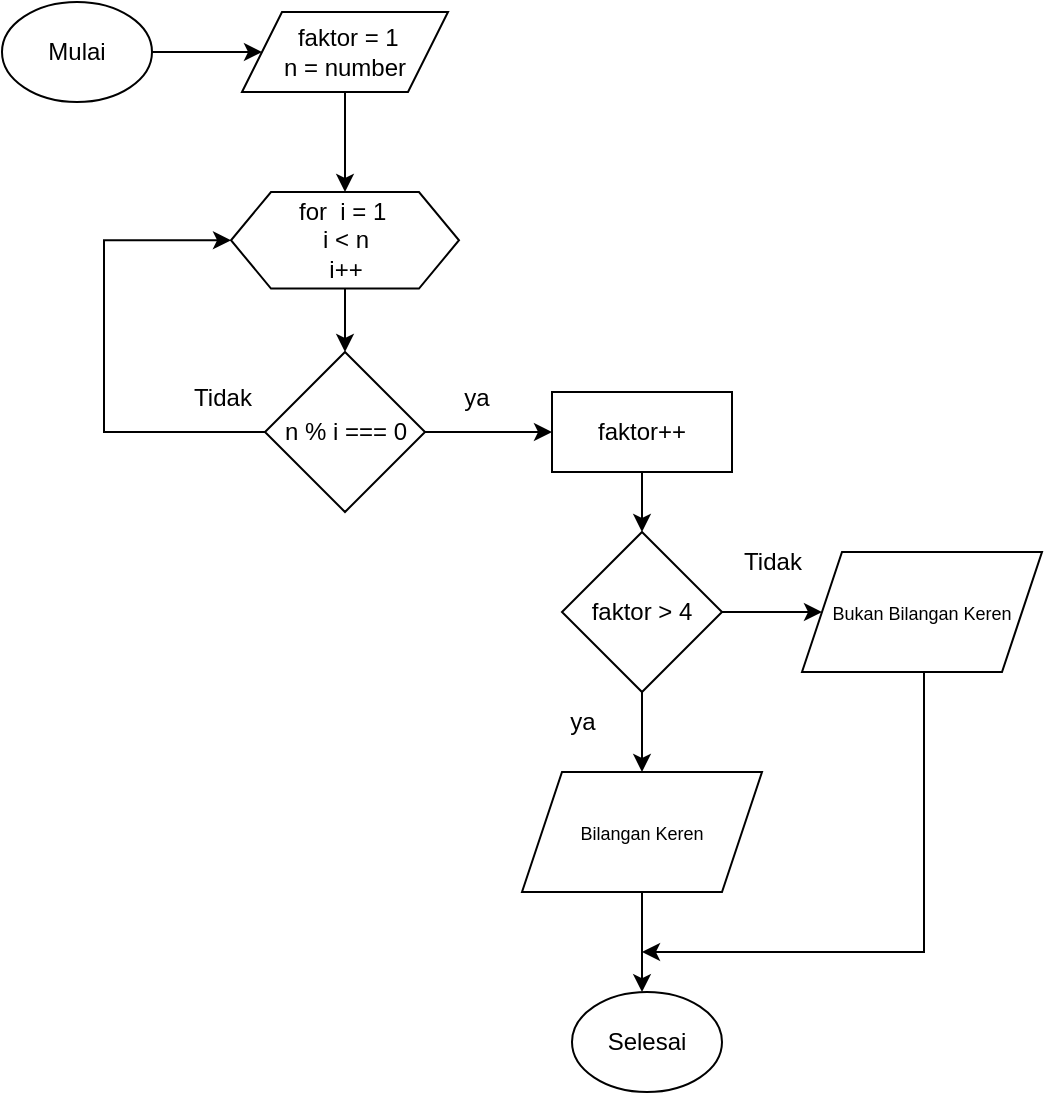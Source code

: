 <mxfile version="22.0.8" type="google">
  <diagram name="Page-1" id="0ZtLBjY4rMmpAfFN9sm8">
    <mxGraphModel grid="1" page="1" gridSize="10" guides="1" tooltips="1" connect="1" arrows="1" fold="1" pageScale="1" pageWidth="850" pageHeight="1100" math="0" shadow="0">
      <root>
        <mxCell id="0" />
        <mxCell id="1" parent="0" />
        <mxCell id="321NKDd4tPYKAIdIWUOm-12" value="" style="edgeStyle=orthogonalEdgeStyle;rounded=0;orthogonalLoop=1;jettySize=auto;html=1;" edge="1" parent="1" source="321NKDd4tPYKAIdIWUOm-1" target="321NKDd4tPYKAIdIWUOm-2">
          <mxGeometry relative="1" as="geometry" />
        </mxCell>
        <mxCell id="321NKDd4tPYKAIdIWUOm-1" value="Mulai" style="ellipse;whiteSpace=wrap;html=1;" vertex="1" parent="1">
          <mxGeometry x="80" y="45" width="75" height="50" as="geometry" />
        </mxCell>
        <mxCell id="321NKDd4tPYKAIdIWUOm-32" style="edgeStyle=orthogonalEdgeStyle;rounded=0;orthogonalLoop=1;jettySize=auto;html=1;exitX=0.5;exitY=1;exitDx=0;exitDy=0;entryX=0.5;entryY=0;entryDx=0;entryDy=0;" edge="1" parent="1" source="321NKDd4tPYKAIdIWUOm-2" target="321NKDd4tPYKAIdIWUOm-4">
          <mxGeometry relative="1" as="geometry" />
        </mxCell>
        <mxCell id="321NKDd4tPYKAIdIWUOm-2" value="&amp;nbsp;faktor = 1&lt;br&gt;n = number" style="shape=parallelogram;perimeter=parallelogramPerimeter;whiteSpace=wrap;html=1;fixedSize=1;" vertex="1" parent="1">
          <mxGeometry x="200" y="50" width="103" height="40" as="geometry" />
        </mxCell>
        <mxCell id="321NKDd4tPYKAIdIWUOm-30" value="" style="edgeStyle=orthogonalEdgeStyle;rounded=0;orthogonalLoop=1;jettySize=auto;html=1;" edge="1" parent="1" source="321NKDd4tPYKAIdIWUOm-4" target="321NKDd4tPYKAIdIWUOm-5">
          <mxGeometry relative="1" as="geometry" />
        </mxCell>
        <mxCell id="321NKDd4tPYKAIdIWUOm-4" value="for&amp;nbsp; i = 1&amp;nbsp;&lt;br&gt;i &amp;lt; n&lt;br&gt;i++&lt;br&gt;" style="shape=hexagon;perimeter=hexagonPerimeter2;whiteSpace=wrap;html=1;fixedSize=1;" vertex="1" parent="1">
          <mxGeometry x="194.5" y="140" width="114" height="48.26" as="geometry" />
        </mxCell>
        <mxCell id="321NKDd4tPYKAIdIWUOm-15" value="" style="edgeStyle=orthogonalEdgeStyle;rounded=0;orthogonalLoop=1;jettySize=auto;html=1;" edge="1" parent="1" source="321NKDd4tPYKAIdIWUOm-5" target="321NKDd4tPYKAIdIWUOm-6">
          <mxGeometry relative="1" as="geometry" />
        </mxCell>
        <mxCell id="321NKDd4tPYKAIdIWUOm-16" style="edgeStyle=orthogonalEdgeStyle;rounded=0;orthogonalLoop=1;jettySize=auto;html=1;entryX=0;entryY=0.5;entryDx=0;entryDy=0;" edge="1" parent="1" source="321NKDd4tPYKAIdIWUOm-5" target="321NKDd4tPYKAIdIWUOm-4">
          <mxGeometry relative="1" as="geometry">
            <mxPoint x="130" y="160" as="targetPoint" />
            <Array as="points">
              <mxPoint x="131" y="260" />
              <mxPoint x="131" y="164" />
            </Array>
          </mxGeometry>
        </mxCell>
        <mxCell id="321NKDd4tPYKAIdIWUOm-5" value="n % i === 0" style="rhombus;whiteSpace=wrap;html=1;" vertex="1" parent="1">
          <mxGeometry x="211.5" y="220" width="80" height="80" as="geometry" />
        </mxCell>
        <mxCell id="321NKDd4tPYKAIdIWUOm-20" value="" style="edgeStyle=orthogonalEdgeStyle;rounded=0;orthogonalLoop=1;jettySize=auto;html=1;" edge="1" parent="1" source="321NKDd4tPYKAIdIWUOm-6" target="321NKDd4tPYKAIdIWUOm-7">
          <mxGeometry relative="1" as="geometry" />
        </mxCell>
        <mxCell id="321NKDd4tPYKAIdIWUOm-6" value="faktor++" style="rounded=0;whiteSpace=wrap;html=1;" vertex="1" parent="1">
          <mxGeometry x="355" y="240" width="90" height="40" as="geometry" />
        </mxCell>
        <mxCell id="321NKDd4tPYKAIdIWUOm-22" value="" style="edgeStyle=orthogonalEdgeStyle;rounded=0;orthogonalLoop=1;jettySize=auto;html=1;" edge="1" parent="1" source="321NKDd4tPYKAIdIWUOm-7" target="321NKDd4tPYKAIdIWUOm-10">
          <mxGeometry relative="1" as="geometry" />
        </mxCell>
        <mxCell id="321NKDd4tPYKAIdIWUOm-28" value="" style="edgeStyle=orthogonalEdgeStyle;rounded=0;orthogonalLoop=1;jettySize=auto;html=1;" edge="1" parent="1" source="321NKDd4tPYKAIdIWUOm-7" target="321NKDd4tPYKAIdIWUOm-8">
          <mxGeometry relative="1" as="geometry" />
        </mxCell>
        <mxCell id="321NKDd4tPYKAIdIWUOm-7" value="faktor &amp;gt; 4" style="rhombus;whiteSpace=wrap;html=1;" vertex="1" parent="1">
          <mxGeometry x="360" y="310" width="80" height="80" as="geometry" />
        </mxCell>
        <mxCell id="321NKDd4tPYKAIdIWUOm-27" style="edgeStyle=orthogonalEdgeStyle;rounded=0;orthogonalLoop=1;jettySize=auto;html=1;" edge="1" parent="1" source="321NKDd4tPYKAIdIWUOm-8">
          <mxGeometry relative="1" as="geometry">
            <mxPoint x="400" y="520" as="targetPoint" />
            <Array as="points">
              <mxPoint x="541" y="520" />
              <mxPoint x="400" y="520" />
            </Array>
          </mxGeometry>
        </mxCell>
        <mxCell id="321NKDd4tPYKAIdIWUOm-8" value="&lt;font style=&quot;font-size: 9px;&quot;&gt;Bukan Bilangan Keren&lt;/font&gt;" style="shape=parallelogram;perimeter=parallelogramPerimeter;whiteSpace=wrap;html=1;fixedSize=1;" vertex="1" parent="1">
          <mxGeometry x="480" y="320" width="120" height="60" as="geometry" />
        </mxCell>
        <mxCell id="321NKDd4tPYKAIdIWUOm-23" value="" style="edgeStyle=orthogonalEdgeStyle;rounded=0;orthogonalLoop=1;jettySize=auto;html=1;" edge="1" parent="1" source="321NKDd4tPYKAIdIWUOm-10" target="321NKDd4tPYKAIdIWUOm-11">
          <mxGeometry relative="1" as="geometry">
            <Array as="points">
              <mxPoint x="400" y="550" />
              <mxPoint x="400" y="550" />
            </Array>
          </mxGeometry>
        </mxCell>
        <mxCell id="321NKDd4tPYKAIdIWUOm-10" value="&lt;font style=&quot;font-size: 9px;&quot;&gt;Bilangan Keren&lt;/font&gt;" style="shape=parallelogram;perimeter=parallelogramPerimeter;whiteSpace=wrap;html=1;fixedSize=1;" vertex="1" parent="1">
          <mxGeometry x="340" y="430" width="120" height="60" as="geometry" />
        </mxCell>
        <mxCell id="321NKDd4tPYKAIdIWUOm-11" value="Selesai" style="ellipse;whiteSpace=wrap;html=1;" vertex="1" parent="1">
          <mxGeometry x="365" y="540" width="75" height="50" as="geometry" />
        </mxCell>
        <mxCell id="321NKDd4tPYKAIdIWUOm-34" value="Tidak" style="text;html=1;align=center;verticalAlign=middle;resizable=0;points=[];autosize=1;strokeColor=none;fillColor=none;" vertex="1" parent="1">
          <mxGeometry x="165" y="228" width="50" height="30" as="geometry" />
        </mxCell>
        <mxCell id="321NKDd4tPYKAIdIWUOm-35" value="ya" style="text;html=1;align=center;verticalAlign=middle;resizable=0;points=[];autosize=1;strokeColor=none;fillColor=none;" vertex="1" parent="1">
          <mxGeometry x="296.5" y="228" width="40" height="30" as="geometry" />
        </mxCell>
        <mxCell id="321NKDd4tPYKAIdIWUOm-36" value="Tidak" style="text;html=1;align=center;verticalAlign=middle;resizable=0;points=[];autosize=1;strokeColor=none;fillColor=none;" vertex="1" parent="1">
          <mxGeometry x="440" y="310" width="50" height="30" as="geometry" />
        </mxCell>
        <mxCell id="321NKDd4tPYKAIdIWUOm-37" value="ya" style="text;html=1;align=center;verticalAlign=middle;resizable=0;points=[];autosize=1;strokeColor=none;fillColor=none;" vertex="1" parent="1">
          <mxGeometry x="350" y="390" width="40" height="30" as="geometry" />
        </mxCell>
      </root>
    </mxGraphModel>
  </diagram>
</mxfile>
